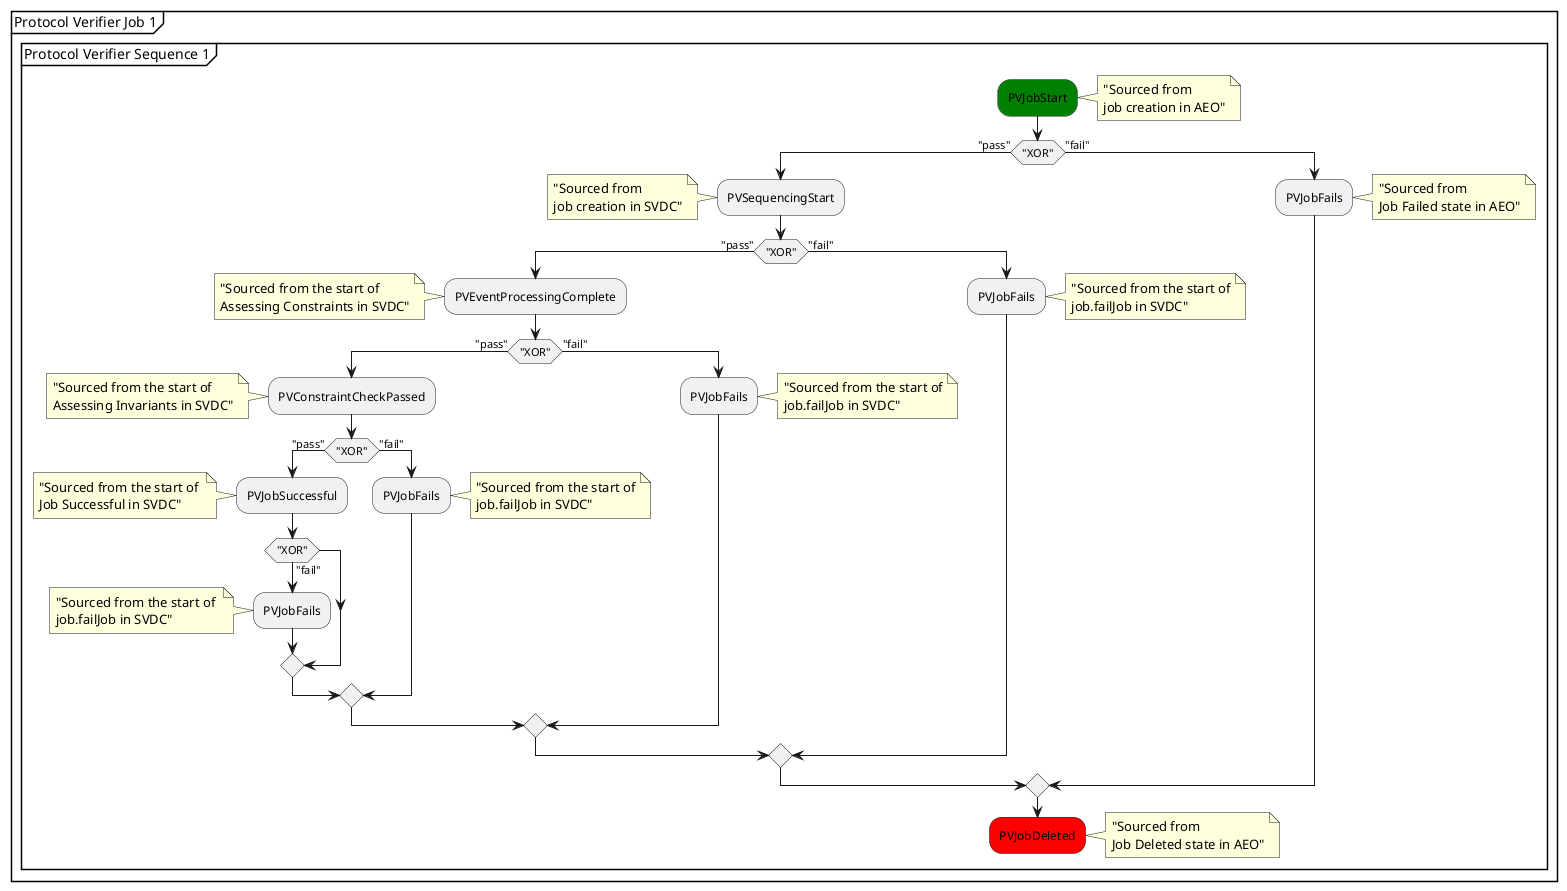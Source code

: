 @startuml
partition "Protocol Verifier Job 1" {
  group "Protocol Verifier Sequence 1"
    #green:PVJobStart;
    note right
      "Sourced from 
      job creation in AEO"
    endnote
    if ("XOR") then ("pass")
      :PVSequencingStart;
      note left
        "Sourced from 
        job creation in SVDC"
      endnote
      if ("XOR") then ("pass")
        :PVEventProcessingComplete;
        note left
          "Sourced from the start of 
          Assessing Constraints in SVDC"
        endnote
        if ("XOR") then ("pass")
          :PVConstraintCheckPassed;
          note left
            "Sourced from the start of 
            Assessing Invariants in SVDC"
          endnote
          if ("XOR") then ("pass")
            :PVJobSuccessful;
            note left
              "Sourced from the start of 
              Job Successful in SVDC"
            endnote
            if ("XOR") then ("fail")
              :PVJobFails;
              note left
                "Sourced from the start of 
                job.failJob in SVDC"
              endnote
            endif
          else ("fail")
            :PVJobFails;
            note right
              "Sourced from the start of
              job.failJob in SVDC"
            endnote
          endif
        else ("fail")
          :PVJobFails;
          note right
            "Sourced from the start of
            job.failJob in SVDC"
          endnote
        endif
      else ("fail")
        :PVJobFails;
        note right
          "Sourced from the start of
          job.failJob in SVDC"
        endnote
      endif  
    else ("fail")
      :PVJobFails;
      note right
        "Sourced from 
        Job Failed state in AEO"
      endnote
    endif  
    #red:PVJobDeleted;  
    note right
      "Sourced from 
      Job Deleted state in AEO"
    endnote
  end group
}
@enduml
